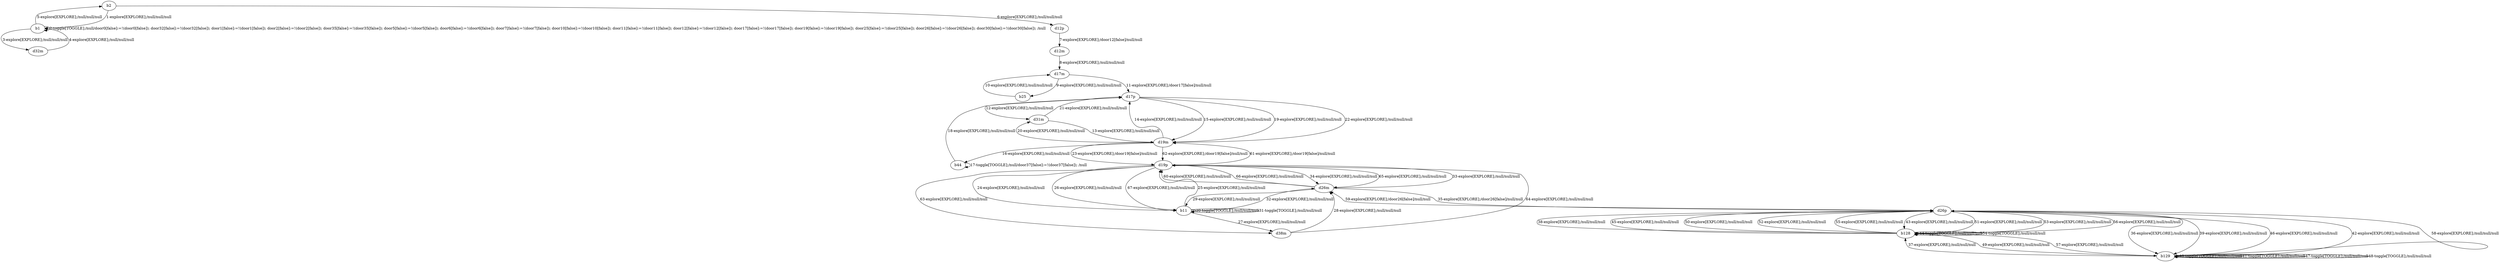 # Total number of goals covered by this test: 7
# b129 --> b128
# b128 --> b129
# d26p --> b129
# b129 --> d26p
# b128 --> d26p
# b129 --> b129
# b128 --> b128

digraph g {
"b2" -> "b1" [label = "1-explore[EXPLORE];/null/null/null"];
"b1" -> "b1" [label = "2-toggle[TOGGLE];/null/door0[false]:=!(door0[false]); door32[false]:=!(door32[false]); door1[false]:=!(door1[false]); door2[false]:=!(door2[false]); door35[false]:=!(door35[false]); door5[false]:=!(door5[false]); door6[false]:=!(door6[false]); door7[false]:=!(door7[false]); door10[false]:=!(door10[false]); door11[false]:=!(door11[false]); door12[false]:=!(door12[false]); door17[false]:=!(door17[false]); door19[false]:=!(door19[false]); door25[false]:=!(door25[false]); door26[false]:=!(door26[false]); door30[false]:=!(door30[false]); /null"];
"b1" -> "d32m" [label = "3-explore[EXPLORE];/null/null/null"];
"d32m" -> "b1" [label = "4-explore[EXPLORE];/null/null/null"];
"b1" -> "b2" [label = "5-explore[EXPLORE];/null/null/null"];
"b2" -> "d12p" [label = "6-explore[EXPLORE];/null/null/null"];
"d12p" -> "d12m" [label = "7-explore[EXPLORE];/door12[false]/null/null"];
"d12m" -> "d17m" [label = "8-explore[EXPLORE];/null/null/null"];
"d17m" -> "b25" [label = "9-explore[EXPLORE];/null/null/null"];
"b25" -> "d17m" [label = "10-explore[EXPLORE];/null/null/null"];
"d17m" -> "d17p" [label = "11-explore[EXPLORE];/door17[false]/null/null"];
"d17p" -> "d31m" [label = "12-explore[EXPLORE];/null/null/null"];
"d31m" -> "d19m" [label = "13-explore[EXPLORE];/null/null/null"];
"d19m" -> "d17p" [label = "14-explore[EXPLORE];/null/null/null"];
"d17p" -> "d19m" [label = "15-explore[EXPLORE];/null/null/null"];
"d19m" -> "b44" [label = "16-explore[EXPLORE];/null/null/null"];
"b44" -> "b44" [label = "17-toggle[TOGGLE];/null/door37[false]:=!(door37[false]); /null"];
"b44" -> "d17p" [label = "18-explore[EXPLORE];/null/null/null"];
"d17p" -> "d19m" [label = "19-explore[EXPLORE];/null/null/null"];
"d19m" -> "d31m" [label = "20-explore[EXPLORE];/null/null/null"];
"d31m" -> "d17p" [label = "21-explore[EXPLORE];/null/null/null"];
"d17p" -> "d19m" [label = "22-explore[EXPLORE];/null/null/null"];
"d19m" -> "d19p" [label = "23-explore[EXPLORE];/door19[false]/null/null"];
"d19p" -> "b11" [label = "24-explore[EXPLORE];/null/null/null"];
"b11" -> "d19p" [label = "25-explore[EXPLORE];/null/null/null"];
"d19p" -> "b11" [label = "26-explore[EXPLORE];/null/null/null"];
"b11" -> "d38m" [label = "27-explore[EXPLORE];/null/null/null"];
"d38m" -> "d26m" [label = "28-explore[EXPLORE];/null/null/null"];
"d26m" -> "b11" [label = "29-explore[EXPLORE];/null/null/null"];
"b11" -> "b11" [label = "30-toggle[TOGGLE];/null/null/null"];
"b11" -> "b11" [label = "31-toggle[TOGGLE];/null/null/null"];
"b11" -> "d26m" [label = "32-explore[EXPLORE];/null/null/null"];
"d26m" -> "d19p" [label = "33-explore[EXPLORE];/null/null/null"];
"d19p" -> "d26m" [label = "34-explore[EXPLORE];/null/null/null"];
"d26m" -> "d26p" [label = "35-explore[EXPLORE];/door26[false]/null/null"];
"d26p" -> "b129" [label = "36-explore[EXPLORE];/null/null/null"];
"b129" -> "b128" [label = "37-explore[EXPLORE];/null/null/null"];
"b128" -> "d26p" [label = "38-explore[EXPLORE];/null/null/null"];
"d26p" -> "b129" [label = "39-explore[EXPLORE];/null/null/null"];
"b129" -> "b129" [label = "40-toggle[TOGGLE];/null/null/null"];
"b129" -> "b129" [label = "41-toggle[TOGGLE];/null/null/null"];
"b129" -> "d26p" [label = "42-explore[EXPLORE];/null/null/null"];
"d26p" -> "b128" [label = "43-explore[EXPLORE];/null/null/null"];
"b128" -> "b128" [label = "44-toggle[TOGGLE];/null/null/null"];
"b128" -> "d26p" [label = "45-explore[EXPLORE];/null/null/null"];
"d26p" -> "b129" [label = "46-explore[EXPLORE];/null/null/null"];
"b129" -> "b129" [label = "47-toggle[TOGGLE];/null/null/null"];
"b129" -> "b129" [label = "48-toggle[TOGGLE];/null/null/null"];
"b129" -> "b128" [label = "49-explore[EXPLORE];/null/null/null"];
"b128" -> "d26p" [label = "50-explore[EXPLORE];/null/null/null"];
"d26p" -> "b128" [label = "51-explore[EXPLORE];/null/null/null"];
"b128" -> "d26p" [label = "52-explore[EXPLORE];/null/null/null"];
"d26p" -> "b128" [label = "53-explore[EXPLORE];/null/null/null"];
"b128" -> "b128" [label = "54-toggle[TOGGLE];/null/null/null"];
"b128" -> "d26p" [label = "55-explore[EXPLORE];/null/null/null"];
"d26p" -> "b128" [label = "56-explore[EXPLORE];/null/null/null"];
"b128" -> "b129" [label = "57-explore[EXPLORE];/null/null/null"];
"b129" -> "d26p" [label = "58-explore[EXPLORE];/null/null/null"];
"d26p" -> "d26m" [label = "59-explore[EXPLORE];/door26[false]/null/null"];
"d26m" -> "d19p" [label = "60-explore[EXPLORE];/null/null/null"];
"d19p" -> "d19m" [label = "61-explore[EXPLORE];/door19[false]/null/null"];
"d19m" -> "d19p" [label = "62-explore[EXPLORE];/door19[false]/null/null"];
"d19p" -> "d38m" [label = "63-explore[EXPLORE];/null/null/null"];
"d38m" -> "d19p" [label = "64-explore[EXPLORE];/null/null/null"];
"d19p" -> "d26m" [label = "65-explore[EXPLORE];/null/null/null"];
"d26m" -> "d19p" [label = "66-explore[EXPLORE];/null/null/null"];
"d19p" -> "b11" [label = "67-explore[EXPLORE];/null/null/null"];
}